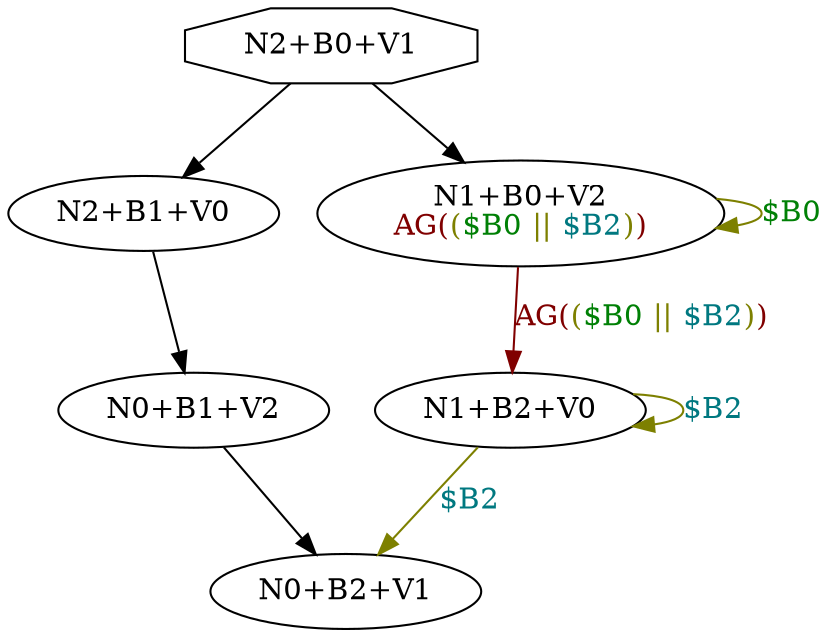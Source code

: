 digraph system {
N0 [label=<N2+B0+V1>,shape=octagon]
N1 [label=<N2+B1+V0>]
N2 [label=<N0+B1+V2>]
N3 [label=<N0+B2+V1>]
N4 [label=<N1+B0+V2<BR/><FONT COLOR="0.0 1 0.5">AG(<FONT COLOR="0.17 1 0.5">(<FONT COLOR="0.34 1 0.5">$B0</FONT> || <FONT COLOR="0.51 1 0.5">$B2</FONT>)</FONT>)</FONT>>]
N5 [label=<N1+B2+V0>]
N0 -> N1
N0 -> N4
N1 -> N2
N2 -> N3
N5 -> N5 [color="0.17 1 0.5",label=<<FONT COLOR="0.51 1 0.5">$B2</FONT>>]
N5 -> N3 [color="0.17 1 0.5",label=<<FONT COLOR="0.51 1 0.5">$B2</FONT>>]
N4 -> N5 [color="0.0 1 0.5",label=<<FONT COLOR="0.0 1 0.5">AG(<FONT COLOR="0.17 1 0.5">(<FONT COLOR="0.34 1 0.5">$B0</FONT> || <FONT COLOR="0.51 1 0.5">$B2</FONT>)</FONT>)</FONT>>]
N4 -> N4 [color="0.17 1 0.5",label=<<FONT COLOR="0.34 1 0.5">$B0</FONT>>]
}
